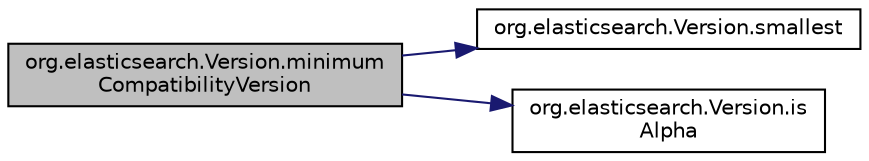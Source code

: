 digraph "org.elasticsearch.Version.minimumCompatibilityVersion"
{
  edge [fontname="Helvetica",fontsize="10",labelfontname="Helvetica",labelfontsize="10"];
  node [fontname="Helvetica",fontsize="10",shape=record];
  rankdir="LR";
  Node7 [label="org.elasticsearch.Version.minimum\lCompatibilityVersion",height=0.2,width=0.4,color="black", fillcolor="grey75", style="filled", fontcolor="black"];
  Node7 -> Node8 [color="midnightblue",fontsize="10",style="solid",fontname="Helvetica"];
  Node8 [label="org.elasticsearch.Version.smallest",height=0.2,width=0.4,color="black", fillcolor="white", style="filled",URL="$classorg_1_1elasticsearch_1_1_version.html#ab8ee3b9ccaaccbf4980b74541a5f7681"];
  Node7 -> Node9 [color="midnightblue",fontsize="10",style="solid",fontname="Helvetica"];
  Node9 [label="org.elasticsearch.Version.is\lAlpha",height=0.2,width=0.4,color="black", fillcolor="white", style="filled",URL="$classorg_1_1elasticsearch_1_1_version.html#a560e0d9bdd52a687b6920df72199dbec"];
}
